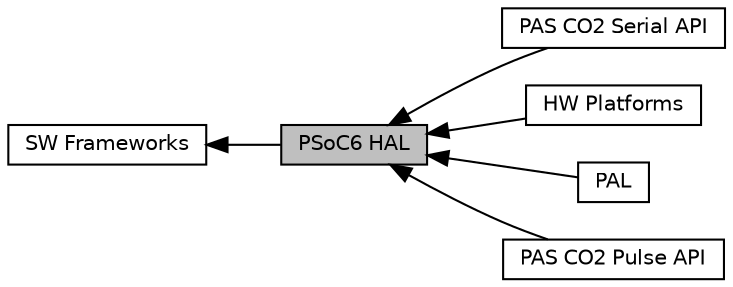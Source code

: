 digraph "PSoC6 HAL"
{
  edge [fontname="Helvetica",fontsize="10",labelfontname="Helvetica",labelfontsize="10"];
  node [fontname="Helvetica",fontsize="10",shape=box];
  rankdir=LR;
  Node2 [label="PAS CO2 Serial API",height=0.2,width=0.4,color="black", fillcolor="white", style="filled",URL="$d0/d3a/group__co2spsoc6api.html",tooltip=" "];
  Node0 [label="PSoC6 HAL",height=0.2,width=0.4,color="black", fillcolor="grey75", style="filled", fontcolor="black",tooltip=" "];
  Node5 [label="HW Platforms",height=0.2,width=0.4,color="black", fillcolor="white", style="filled",URL="$d4/d10/group__co2psoc6hw.html",tooltip=" "];
  Node4 [label="PAL",height=0.2,width=0.4,color="black", fillcolor="white", style="filled",URL="$d8/dff/group__co2psoc6pal.html",tooltip=" "];
  Node3 [label="PAS CO2 Pulse API",height=0.2,width=0.4,color="black", fillcolor="white", style="filled",URL="$d8/dde/group__co2ppsoc6api.html",tooltip=" "];
  Node1 [label="SW Frameworks",height=0.2,width=0.4,color="black", fillcolor="white", style="filled",URL="$de/dcd/group__co2frwk.html",tooltip=" "];
  Node1->Node0 [shape=plaintext, dir="back", style="solid"];
  Node0->Node2 [shape=plaintext, dir="back", style="solid"];
  Node0->Node3 [shape=plaintext, dir="back", style="solid"];
  Node0->Node4 [shape=plaintext, dir="back", style="solid"];
  Node0->Node5 [shape=plaintext, dir="back", style="solid"];
}
